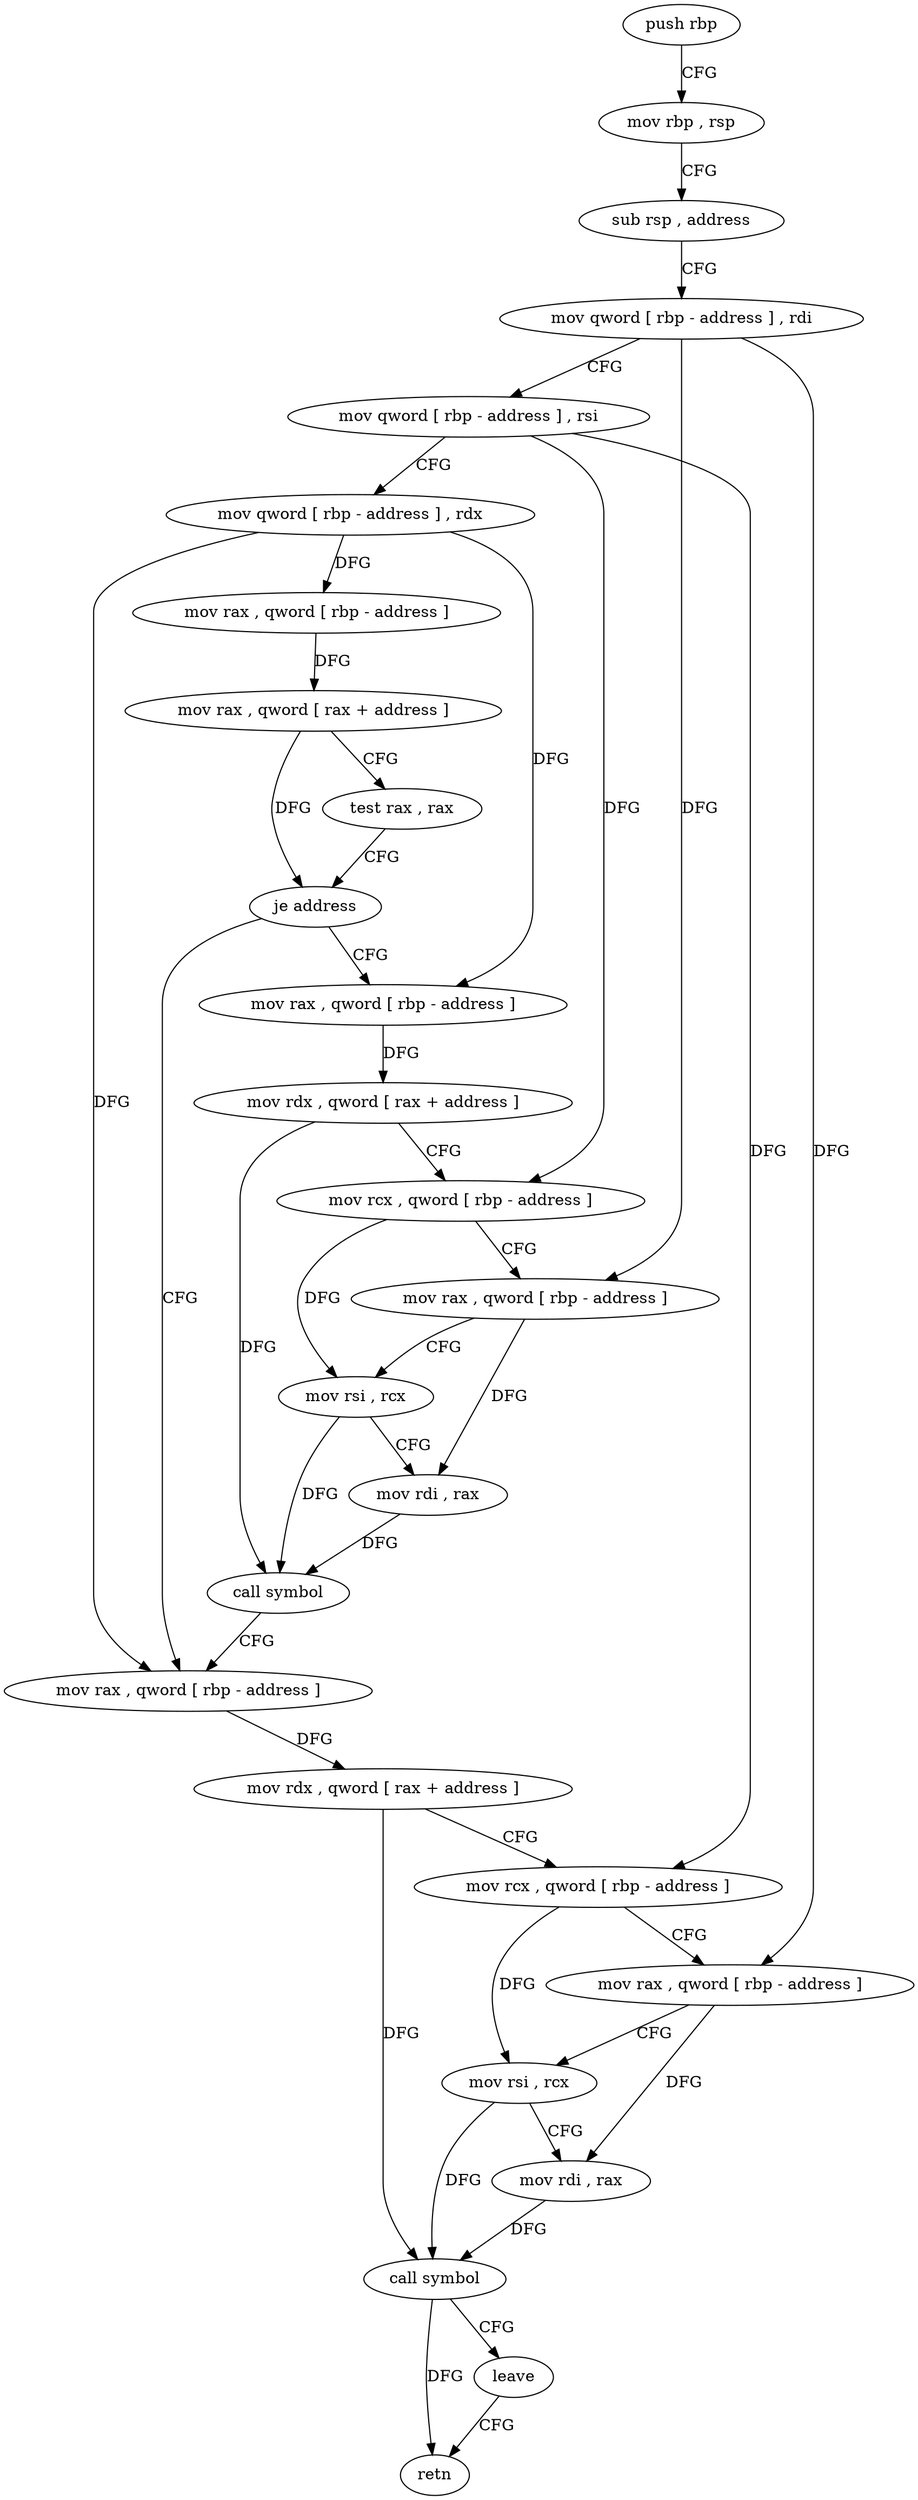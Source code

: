 digraph "func" {
"4215183" [label = "push rbp" ]
"4215184" [label = "mov rbp , rsp" ]
"4215187" [label = "sub rsp , address" ]
"4215191" [label = "mov qword [ rbp - address ] , rdi" ]
"4215195" [label = "mov qword [ rbp - address ] , rsi" ]
"4215199" [label = "mov qword [ rbp - address ] , rdx" ]
"4215203" [label = "mov rax , qword [ rbp - address ]" ]
"4215207" [label = "mov rax , qword [ rax + address ]" ]
"4215214" [label = "test rax , rax" ]
"4215217" [label = "je address" ]
"4215249" [label = "mov rax , qword [ rbp - address ]" ]
"4215219" [label = "mov rax , qword [ rbp - address ]" ]
"4215253" [label = "mov rdx , qword [ rax + address ]" ]
"4215260" [label = "mov rcx , qword [ rbp - address ]" ]
"4215264" [label = "mov rax , qword [ rbp - address ]" ]
"4215268" [label = "mov rsi , rcx" ]
"4215271" [label = "mov rdi , rax" ]
"4215274" [label = "call symbol" ]
"4215279" [label = "leave" ]
"4215280" [label = "retn" ]
"4215223" [label = "mov rdx , qword [ rax + address ]" ]
"4215230" [label = "mov rcx , qword [ rbp - address ]" ]
"4215234" [label = "mov rax , qword [ rbp - address ]" ]
"4215238" [label = "mov rsi , rcx" ]
"4215241" [label = "mov rdi , rax" ]
"4215244" [label = "call symbol" ]
"4215183" -> "4215184" [ label = "CFG" ]
"4215184" -> "4215187" [ label = "CFG" ]
"4215187" -> "4215191" [ label = "CFG" ]
"4215191" -> "4215195" [ label = "CFG" ]
"4215191" -> "4215264" [ label = "DFG" ]
"4215191" -> "4215234" [ label = "DFG" ]
"4215195" -> "4215199" [ label = "CFG" ]
"4215195" -> "4215260" [ label = "DFG" ]
"4215195" -> "4215230" [ label = "DFG" ]
"4215199" -> "4215203" [ label = "DFG" ]
"4215199" -> "4215249" [ label = "DFG" ]
"4215199" -> "4215219" [ label = "DFG" ]
"4215203" -> "4215207" [ label = "DFG" ]
"4215207" -> "4215214" [ label = "CFG" ]
"4215207" -> "4215217" [ label = "DFG" ]
"4215214" -> "4215217" [ label = "CFG" ]
"4215217" -> "4215249" [ label = "CFG" ]
"4215217" -> "4215219" [ label = "CFG" ]
"4215249" -> "4215253" [ label = "DFG" ]
"4215219" -> "4215223" [ label = "DFG" ]
"4215253" -> "4215260" [ label = "CFG" ]
"4215253" -> "4215274" [ label = "DFG" ]
"4215260" -> "4215264" [ label = "CFG" ]
"4215260" -> "4215268" [ label = "DFG" ]
"4215264" -> "4215268" [ label = "CFG" ]
"4215264" -> "4215271" [ label = "DFG" ]
"4215268" -> "4215271" [ label = "CFG" ]
"4215268" -> "4215274" [ label = "DFG" ]
"4215271" -> "4215274" [ label = "DFG" ]
"4215274" -> "4215279" [ label = "CFG" ]
"4215274" -> "4215280" [ label = "DFG" ]
"4215279" -> "4215280" [ label = "CFG" ]
"4215223" -> "4215230" [ label = "CFG" ]
"4215223" -> "4215244" [ label = "DFG" ]
"4215230" -> "4215234" [ label = "CFG" ]
"4215230" -> "4215238" [ label = "DFG" ]
"4215234" -> "4215238" [ label = "CFG" ]
"4215234" -> "4215241" [ label = "DFG" ]
"4215238" -> "4215241" [ label = "CFG" ]
"4215238" -> "4215244" [ label = "DFG" ]
"4215241" -> "4215244" [ label = "DFG" ]
"4215244" -> "4215249" [ label = "CFG" ]
}
